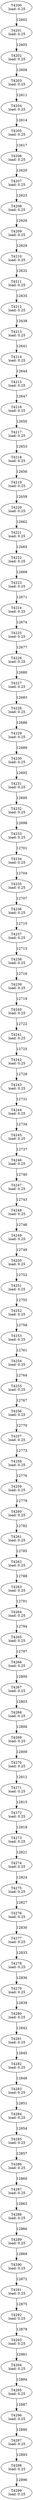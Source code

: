 digraph taskgraph {
	T4200 [label= "T4200\n load: 0.25"];
	T4201 [label= "T4201\n load: 0.25"];
	T4200 -> T4201[label=12602];
	T4202 [label= "T4202\n load: 0.25"];
	T4201 -> T4202[label=12605];
	T4203 [label= "T4203\n load: 0.25"];
	T4202 -> T4203[label=12608];
	T4204 [label= "T4204\n load: 0.25"];
	T4203 -> T4204[label=12611];
	T4205 [label= "T4205\n load: 0.25"];
	T4204 -> T4205[label=12614];
	T4206 [label= "T4206\n load: 0.25"];
	T4205 -> T4206[label=12617];
	T4207 [label= "T4207\n load: 0.25"];
	T4206 -> T4207[label=12620];
	T4208 [label= "T4208\n load: 0.25"];
	T4207 -> T4208[label=12623];
	T4209 [label= "T4209\n load: 0.25"];
	T4208 -> T4209[label=12626];
	T4210 [label= "T4210\n load: 0.25"];
	T4209 -> T4210[label=12629];
	T4211 [label= "T4211\n load: 0.25"];
	T4210 -> T4211[label=12632];
	T4212 [label= "T4212\n load: 0.25"];
	T4211 -> T4212[label=12635];
	T4213 [label= "T4213\n load: 0.25"];
	T4212 -> T4213[label=12638];
	T4214 [label= "T4214\n load: 0.25"];
	T4213 -> T4214[label=12641];
	T4215 [label= "T4215\n load: 0.25"];
	T4214 -> T4215[label=12644];
	T4216 [label= "T4216\n load: 0.25"];
	T4215 -> T4216[label=12647];
	T4217 [label= "T4217\n load: 0.25"];
	T4216 -> T4217[label=12650];
	T4218 [label= "T4218\n load: 0.25"];
	T4217 -> T4218[label=12653];
	T4219 [label= "T4219\n load: 0.25"];
	T4218 -> T4219[label=12656];
	T4220 [label= "T4220\n load: 0.25"];
	T4219 -> T4220[label=12659];
	T4221 [label= "T4221\n load: 0.25"];
	T4220 -> T4221[label=12662];
	T4222 [label= "T4222\n load: 0.25"];
	T4221 -> T4222[label=12665];
	T4223 [label= "T4223\n load: 0.25"];
	T4222 -> T4223[label=12668];
	T4224 [label= "T4224\n load: 0.25"];
	T4223 -> T4224[label=12671];
	T4225 [label= "T4225\n load: 0.25"];
	T4224 -> T4225[label=12674];
	T4226 [label= "T4226\n load: 0.25"];
	T4225 -> T4226[label=12677];
	T4227 [label= "T4227\n load: 0.25"];
	T4226 -> T4227[label=12680];
	T4228 [label= "T4228\n load: 0.25"];
	T4227 -> T4228[label=12683];
	T4229 [label= "T4229\n load: 0.25"];
	T4228 -> T4229[label=12686];
	T4230 [label= "T4230\n load: 0.25"];
	T4229 -> T4230[label=12689];
	T4231 [label= "T4231\n load: 0.25"];
	T4230 -> T4231[label=12692];
	T4232 [label= "T4232\n load: 0.25"];
	T4231 -> T4232[label=12695];
	T4233 [label= "T4233\n load: 0.25"];
	T4232 -> T4233[label=12698];
	T4234 [label= "T4234\n load: 0.25"];
	T4233 -> T4234[label=12701];
	T4235 [label= "T4235\n load: 0.25"];
	T4234 -> T4235[label=12704];
	T4236 [label= "T4236\n load: 0.25"];
	T4235 -> T4236[label=12707];
	T4237 [label= "T4237\n load: 0.25"];
	T4236 -> T4237[label=12710];
	T4238 [label= "T4238\n load: 0.25"];
	T4237 -> T4238[label=12713];
	T4239 [label= "T4239\n load: 0.25"];
	T4238 -> T4239[label=12716];
	T4240 [label= "T4240\n load: 0.25"];
	T4239 -> T4240[label=12719];
	T4241 [label= "T4241\n load: 0.25"];
	T4240 -> T4241[label=12722];
	T4242 [label= "T4242\n load: 0.25"];
	T4241 -> T4242[label=12725];
	T4243 [label= "T4243\n load: 0.25"];
	T4242 -> T4243[label=12728];
	T4244 [label= "T4244\n load: 0.25"];
	T4243 -> T4244[label=12731];
	T4245 [label= "T4245\n load: 0.25"];
	T4244 -> T4245[label=12734];
	T4246 [label= "T4246\n load: 0.25"];
	T4245 -> T4246[label=12737];
	T4247 [label= "T4247\n load: 0.25"];
	T4246 -> T4247[label=12740];
	T4248 [label= "T4248\n load: 0.25"];
	T4247 -> T4248[label=12743];
	T4249 [label= "T4249\n load: 0.25"];
	T4248 -> T4249[label=12746];
	T4250 [label= "T4250\n load: 0.25"];
	T4249 -> T4250[label=12749];
	T4251 [label= "T4251\n load: 0.25"];
	T4250 -> T4251[label=12752];
	T4252 [label= "T4252\n load: 0.25"];
	T4251 -> T4252[label=12755];
	T4253 [label= "T4253\n load: 0.25"];
	T4252 -> T4253[label=12758];
	T4254 [label= "T4254\n load: 0.25"];
	T4253 -> T4254[label=12761];
	T4255 [label= "T4255\n load: 0.25"];
	T4254 -> T4255[label=12764];
	T4256 [label= "T4256\n load: 0.25"];
	T4255 -> T4256[label=12767];
	T4257 [label= "T4257\n load: 0.25"];
	T4256 -> T4257[label=12770];
	T4258 [label= "T4258\n load: 0.25"];
	T4257 -> T4258[label=12773];
	T4259 [label= "T4259\n load: 0.25"];
	T4258 -> T4259[label=12776];
	T4260 [label= "T4260\n load: 0.25"];
	T4259 -> T4260[label=12779];
	T4261 [label= "T4261\n load: 0.25"];
	T4260 -> T4261[label=12782];
	T4262 [label= "T4262\n load: 0.25"];
	T4261 -> T4262[label=12785];
	T4263 [label= "T4263\n load: 0.25"];
	T4262 -> T4263[label=12788];
	T4264 [label= "T4264\n load: 0.25"];
	T4263 -> T4264[label=12791];
	T4265 [label= "T4265\n load: 0.25"];
	T4264 -> T4265[label=12794];
	T4266 [label= "T4266\n load: 0.25"];
	T4265 -> T4266[label=12797];
	T4267 [label= "T4267\n load: 0.25"];
	T4266 -> T4267[label=12800];
	T4268 [label= "T4268\n load: 0.25"];
	T4267 -> T4268[label=12803];
	T4269 [label= "T4269\n load: 0.25"];
	T4268 -> T4269[label=12806];
	T4270 [label= "T4270\n load: 0.25"];
	T4269 -> T4270[label=12809];
	T4271 [label= "T4271\n load: 0.25"];
	T4270 -> T4271[label=12812];
	T4272 [label= "T4272\n load: 0.25"];
	T4271 -> T4272[label=12815];
	T4273 [label= "T4273\n load: 0.25"];
	T4272 -> T4273[label=12818];
	T4274 [label= "T4274\n load: 0.25"];
	T4273 -> T4274[label=12821];
	T4275 [label= "T4275\n load: 0.25"];
	T4274 -> T4275[label=12824];
	T4276 [label= "T4276\n load: 0.25"];
	T4275 -> T4276[label=12827];
	T4277 [label= "T4277\n load: 0.25"];
	T4276 -> T4277[label=12830];
	T4278 [label= "T4278\n load: 0.25"];
	T4277 -> T4278[label=12833];
	T4279 [label= "T4279\n load: 0.25"];
	T4278 -> T4279[label=12836];
	T4280 [label= "T4280\n load: 0.25"];
	T4279 -> T4280[label=12839];
	T4281 [label= "T4281\n load: 0.25"];
	T4280 -> T4281[label=12842];
	T4282 [label= "T4282\n load: 0.25"];
	T4281 -> T4282[label=12845];
	T4283 [label= "T4283\n load: 0.25"];
	T4282 -> T4283[label=12848];
	T4284 [label= "T4284\n load: 0.25"];
	T4283 -> T4284[label=12851];
	T4285 [label= "T4285\n load: 0.25"];
	T4284 -> T4285[label=12854];
	T4286 [label= "T4286\n load: 0.25"];
	T4285 -> T4286[label=12857];
	T4287 [label= "T4287\n load: 0.25"];
	T4286 -> T4287[label=12860];
	T4288 [label= "T4288\n load: 0.25"];
	T4287 -> T4288[label=12863];
	T4289 [label= "T4289\n load: 0.25"];
	T4288 -> T4289[label=12866];
	T4290 [label= "T4290\n load: 0.25"];
	T4289 -> T4290[label=12869];
	T4291 [label= "T4291\n load: 0.25"];
	T4290 -> T4291[label=12872];
	T4292 [label= "T4292\n load: 0.25"];
	T4291 -> T4292[label=12875];
	T4293 [label= "T4293\n load: 0.25"];
	T4292 -> T4293[label=12878];
	T4294 [label= "T4294\n load: 0.25"];
	T4293 -> T4294[label=12881];
	T4295 [label= "T4295\n load: 0.25"];
	T4294 -> T4295[label=12884];
	T4296 [label= "T4296\n load: 0.25"];
	T4295 -> T4296[label=12887];
	T4297 [label= "T4297\n load: 0.25"];
	T4296 -> T4297[label=12890];
	T4298 [label= "T4298\n load: 0.25"];
	T4297 -> T4298[label=12893];
	T4299 [label= "T4299\n load: 0.25"];
	T4298 -> T4299[label=12896];
}
